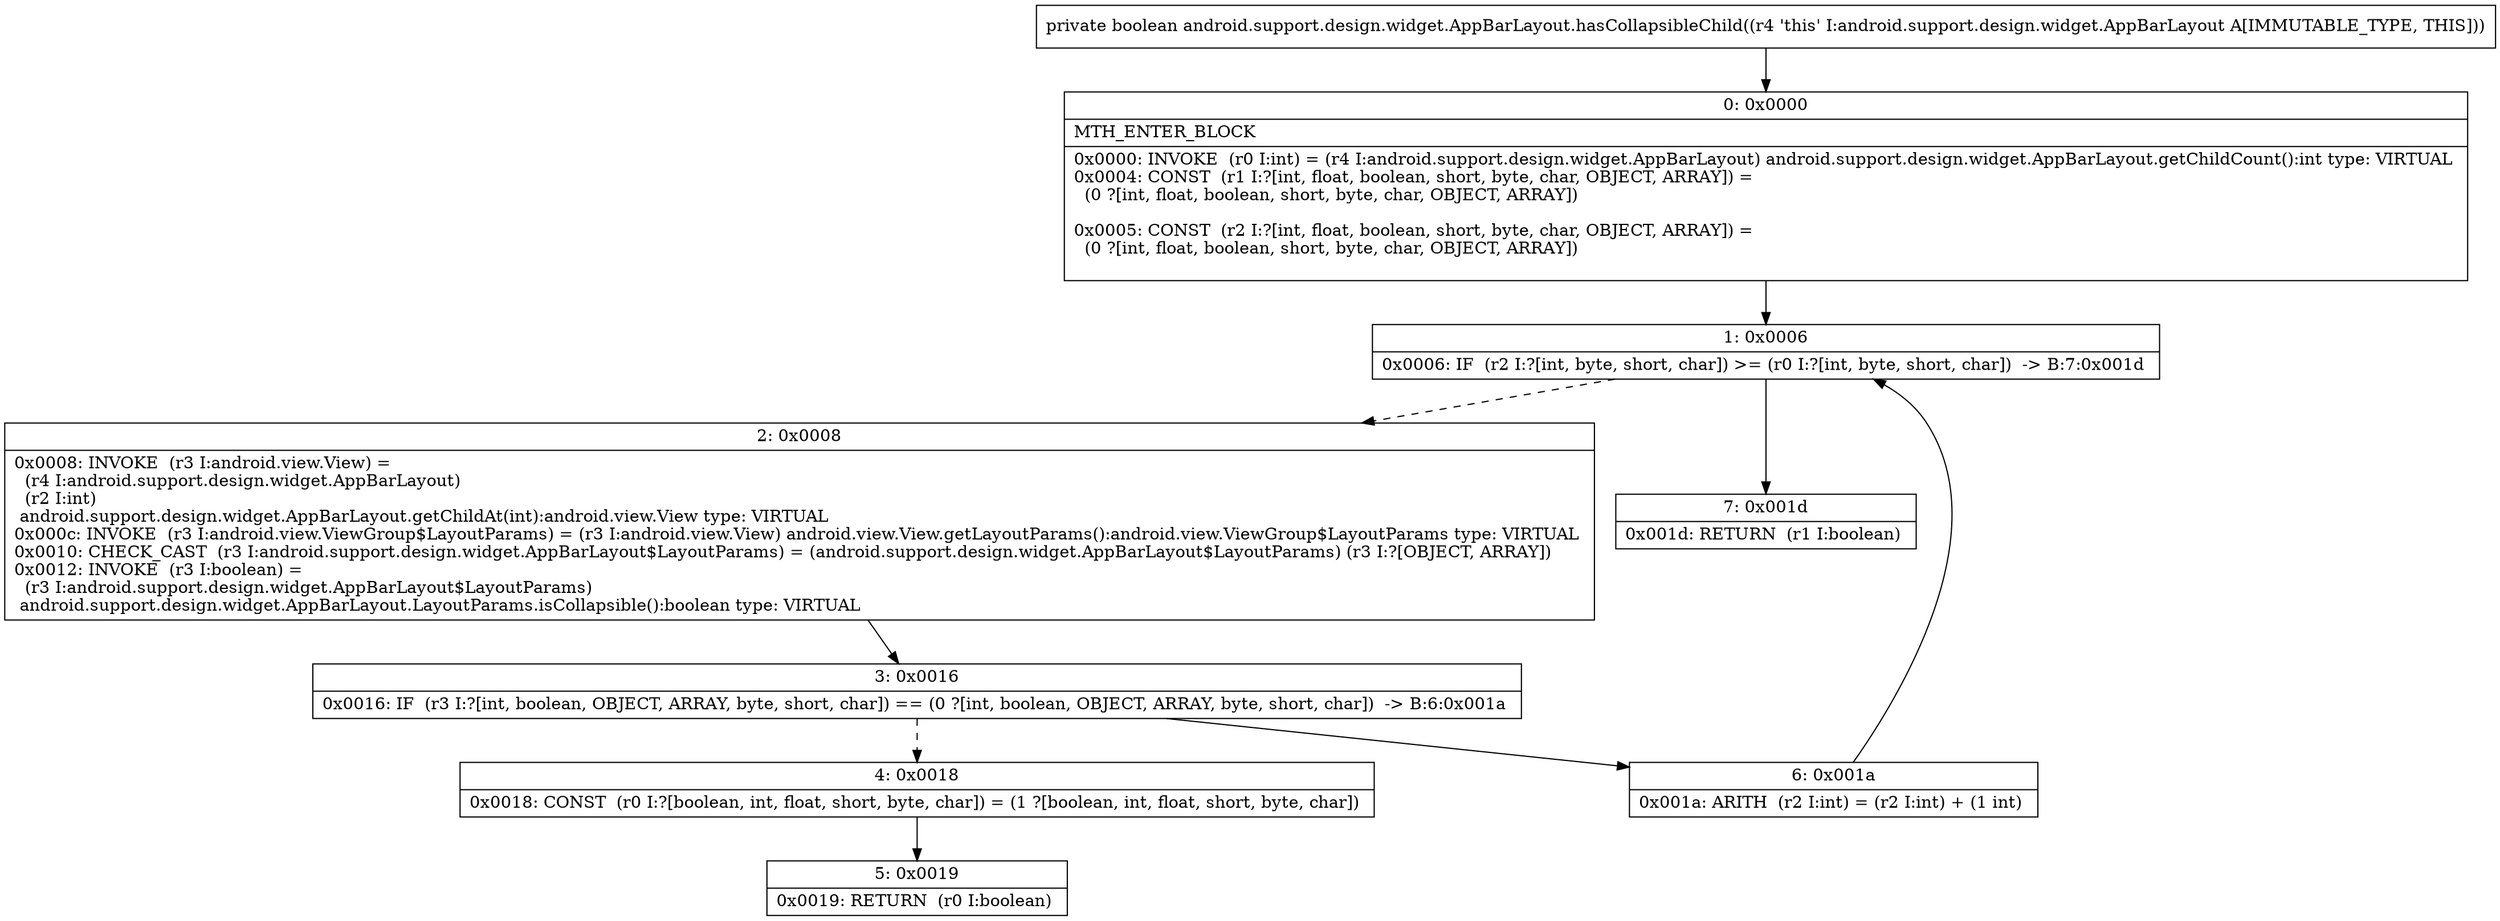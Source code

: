 digraph "CFG forandroid.support.design.widget.AppBarLayout.hasCollapsibleChild()Z" {
Node_0 [shape=record,label="{0\:\ 0x0000|MTH_ENTER_BLOCK\l|0x0000: INVOKE  (r0 I:int) = (r4 I:android.support.design.widget.AppBarLayout) android.support.design.widget.AppBarLayout.getChildCount():int type: VIRTUAL \l0x0004: CONST  (r1 I:?[int, float, boolean, short, byte, char, OBJECT, ARRAY]) = \l  (0 ?[int, float, boolean, short, byte, char, OBJECT, ARRAY])\l \l0x0005: CONST  (r2 I:?[int, float, boolean, short, byte, char, OBJECT, ARRAY]) = \l  (0 ?[int, float, boolean, short, byte, char, OBJECT, ARRAY])\l \l}"];
Node_1 [shape=record,label="{1\:\ 0x0006|0x0006: IF  (r2 I:?[int, byte, short, char]) \>= (r0 I:?[int, byte, short, char])  \-\> B:7:0x001d \l}"];
Node_2 [shape=record,label="{2\:\ 0x0008|0x0008: INVOKE  (r3 I:android.view.View) = \l  (r4 I:android.support.design.widget.AppBarLayout)\l  (r2 I:int)\l android.support.design.widget.AppBarLayout.getChildAt(int):android.view.View type: VIRTUAL \l0x000c: INVOKE  (r3 I:android.view.ViewGroup$LayoutParams) = (r3 I:android.view.View) android.view.View.getLayoutParams():android.view.ViewGroup$LayoutParams type: VIRTUAL \l0x0010: CHECK_CAST  (r3 I:android.support.design.widget.AppBarLayout$LayoutParams) = (android.support.design.widget.AppBarLayout$LayoutParams) (r3 I:?[OBJECT, ARRAY]) \l0x0012: INVOKE  (r3 I:boolean) = \l  (r3 I:android.support.design.widget.AppBarLayout$LayoutParams)\l android.support.design.widget.AppBarLayout.LayoutParams.isCollapsible():boolean type: VIRTUAL \l}"];
Node_3 [shape=record,label="{3\:\ 0x0016|0x0016: IF  (r3 I:?[int, boolean, OBJECT, ARRAY, byte, short, char]) == (0 ?[int, boolean, OBJECT, ARRAY, byte, short, char])  \-\> B:6:0x001a \l}"];
Node_4 [shape=record,label="{4\:\ 0x0018|0x0018: CONST  (r0 I:?[boolean, int, float, short, byte, char]) = (1 ?[boolean, int, float, short, byte, char]) \l}"];
Node_5 [shape=record,label="{5\:\ 0x0019|0x0019: RETURN  (r0 I:boolean) \l}"];
Node_6 [shape=record,label="{6\:\ 0x001a|0x001a: ARITH  (r2 I:int) = (r2 I:int) + (1 int) \l}"];
Node_7 [shape=record,label="{7\:\ 0x001d|0x001d: RETURN  (r1 I:boolean) \l}"];
MethodNode[shape=record,label="{private boolean android.support.design.widget.AppBarLayout.hasCollapsibleChild((r4 'this' I:android.support.design.widget.AppBarLayout A[IMMUTABLE_TYPE, THIS])) }"];
MethodNode -> Node_0;
Node_0 -> Node_1;
Node_1 -> Node_2[style=dashed];
Node_1 -> Node_7;
Node_2 -> Node_3;
Node_3 -> Node_4[style=dashed];
Node_3 -> Node_6;
Node_4 -> Node_5;
Node_6 -> Node_1;
}

